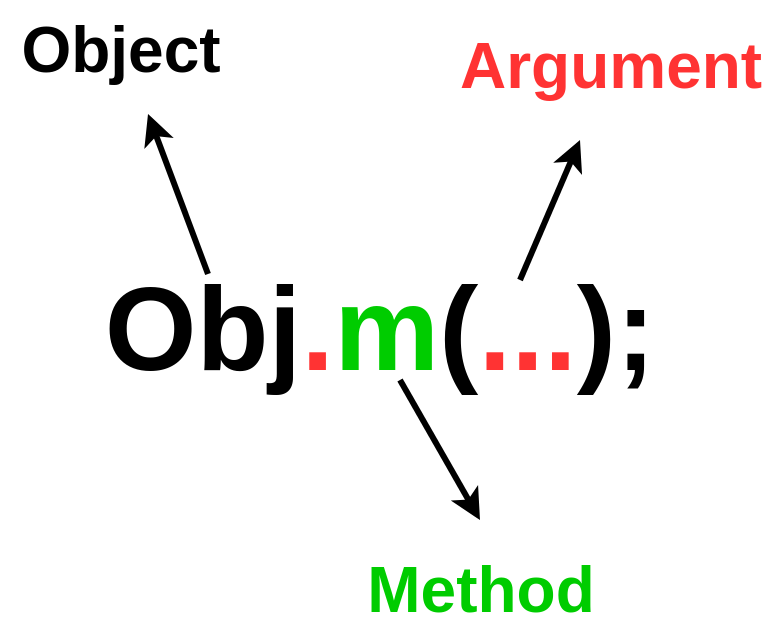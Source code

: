 <mxfile version="21.2.3" type="github">
  <diagram name="第 1 页" id="bgFwINNIwWS1ab6eXnST">
    <mxGraphModel dx="973" dy="590" grid="1" gridSize="10" guides="1" tooltips="1" connect="1" arrows="1" fold="1" page="1" pageScale="1" pageWidth="827" pageHeight="1169" math="0" shadow="0">
      <root>
        <mxCell id="0" />
        <mxCell id="1" parent="0" />
        <mxCell id="9xQhQUGrHICG_BX7WqwE-1" value="&lt;b&gt;&lt;font style=&quot;font-size: 59px;&quot;&gt;Obj&lt;font color=&quot;#ff3333&quot;&gt;.&lt;/font&gt;&lt;font color=&quot;#00cc00&quot;&gt;m&lt;/font&gt;(&lt;font color=&quot;#ff3333&quot;&gt;...&lt;/font&gt;);&lt;/font&gt;&lt;/b&gt;" style="text;html=1;strokeColor=none;fillColor=none;align=center;verticalAlign=middle;whiteSpace=wrap;rounded=0;" vertex="1" parent="1">
          <mxGeometry x="380" y="290" width="60" height="30" as="geometry" />
        </mxCell>
        <mxCell id="9xQhQUGrHICG_BX7WqwE-4" value="" style="endArrow=classic;html=1;rounded=0;strokeWidth=3;" edge="1" parent="1">
          <mxGeometry width="50" height="50" relative="1" as="geometry">
            <mxPoint x="324" y="277" as="sourcePoint" />
            <mxPoint x="294" y="197" as="targetPoint" />
          </mxGeometry>
        </mxCell>
        <mxCell id="9xQhQUGrHICG_BX7WqwE-5" value="&lt;b&gt;&lt;font style=&quot;font-size: 32px;&quot;&gt;Object&lt;/font&gt;&lt;/b&gt;" style="text;html=1;align=center;verticalAlign=middle;resizable=0;points=[];autosize=1;strokeColor=none;fillColor=none;" vertex="1" parent="1">
          <mxGeometry x="220" y="140" width="120" height="50" as="geometry" />
        </mxCell>
        <mxCell id="9xQhQUGrHICG_BX7WqwE-6" value="" style="endArrow=classic;html=1;rounded=0;strokeWidth=3;" edge="1" parent="1">
          <mxGeometry width="50" height="50" relative="1" as="geometry">
            <mxPoint x="420" y="330" as="sourcePoint" />
            <mxPoint x="460" y="400" as="targetPoint" />
          </mxGeometry>
        </mxCell>
        <mxCell id="9xQhQUGrHICG_BX7WqwE-7" value="&lt;b&gt;&lt;font color=&quot;#00cc00&quot; style=&quot;font-size: 32px;&quot;&gt;Method&lt;/font&gt;&lt;/b&gt;" style="text;html=1;align=center;verticalAlign=middle;resizable=0;points=[];autosize=1;strokeColor=none;fillColor=none;" vertex="1" parent="1">
          <mxGeometry x="390" y="410" width="140" height="50" as="geometry" />
        </mxCell>
        <mxCell id="9xQhQUGrHICG_BX7WqwE-8" value="" style="endArrow=classic;html=1;rounded=0;strokeWidth=3;" edge="1" parent="1">
          <mxGeometry width="50" height="50" relative="1" as="geometry">
            <mxPoint x="480" y="280" as="sourcePoint" />
            <mxPoint x="510" y="210" as="targetPoint" />
          </mxGeometry>
        </mxCell>
        <mxCell id="9xQhQUGrHICG_BX7WqwE-9" value="&lt;font color=&quot;#ff3333&quot; style=&quot;font-size: 32px;&quot;&gt;&lt;b&gt;Argument&lt;/b&gt;&lt;/font&gt;" style="text;html=1;align=center;verticalAlign=middle;resizable=0;points=[];autosize=1;strokeColor=none;fillColor=none;" vertex="1" parent="1">
          <mxGeometry x="440" y="148" width="170" height="50" as="geometry" />
        </mxCell>
      </root>
    </mxGraphModel>
  </diagram>
</mxfile>
